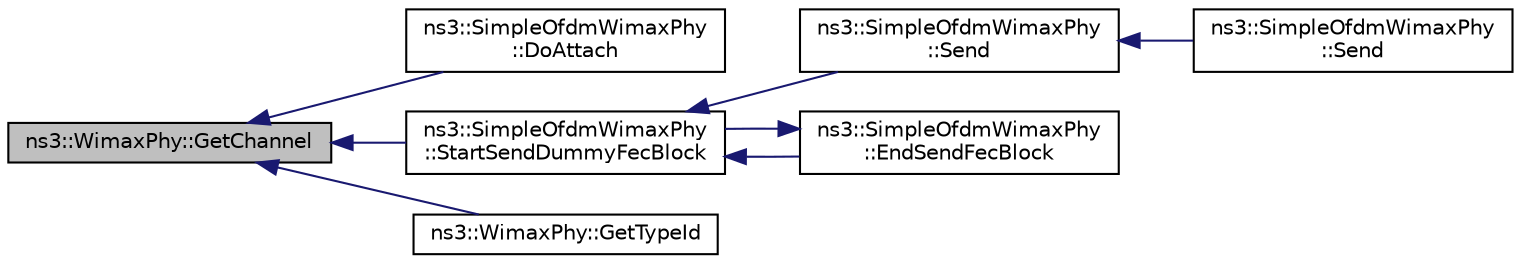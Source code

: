 digraph "ns3::WimaxPhy::GetChannel"
{
  edge [fontname="Helvetica",fontsize="10",labelfontname="Helvetica",labelfontsize="10"];
  node [fontname="Helvetica",fontsize="10",shape=record];
  rankdir="LR";
  Node1 [label="ns3::WimaxPhy::GetChannel",height=0.2,width=0.4,color="black", fillcolor="grey75", style="filled", fontcolor="black"];
  Node1 -> Node2 [dir="back",color="midnightblue",fontsize="10",style="solid"];
  Node2 [label="ns3::SimpleOfdmWimaxPhy\l::DoAttach",height=0.2,width=0.4,color="black", fillcolor="white", style="filled",URL="$d5/dba/classns3_1_1SimpleOfdmWimaxPhy.html#aae74bf4fb04134c6bd63b96f0c3ed7fb"];
  Node1 -> Node3 [dir="back",color="midnightblue",fontsize="10",style="solid"];
  Node3 [label="ns3::SimpleOfdmWimaxPhy\l::StartSendDummyFecBlock",height=0.2,width=0.4,color="black", fillcolor="white", style="filled",URL="$d5/dba/classns3_1_1SimpleOfdmWimaxPhy.html#a224ebae3cb0c6309b1d290dcfe349963"];
  Node3 -> Node4 [dir="back",color="midnightblue",fontsize="10",style="solid"];
  Node4 [label="ns3::SimpleOfdmWimaxPhy\l::Send",height=0.2,width=0.4,color="black", fillcolor="white", style="filled",URL="$d5/dba/classns3_1_1SimpleOfdmWimaxPhy.html#ac39b27e0e9ce8d571f307fcc7d40d2ad",tooltip="Sends a burst on the channel. "];
  Node4 -> Node5 [dir="back",color="midnightblue",fontsize="10",style="solid"];
  Node5 [label="ns3::SimpleOfdmWimaxPhy\l::Send",height=0.2,width=0.4,color="black", fillcolor="white", style="filled",URL="$d5/dba/classns3_1_1SimpleOfdmWimaxPhy.html#a8df8042b7b44fdf471addecf6c41f074",tooltip="Sends a burst on the channel. "];
  Node3 -> Node6 [dir="back",color="midnightblue",fontsize="10",style="solid"];
  Node6 [label="ns3::SimpleOfdmWimaxPhy\l::EndSendFecBlock",height=0.2,width=0.4,color="black", fillcolor="white", style="filled",URL="$d5/dba/classns3_1_1SimpleOfdmWimaxPhy.html#a488d6fa3a7f48b641422e790c796a742"];
  Node6 -> Node3 [dir="back",color="midnightblue",fontsize="10",style="solid"];
  Node1 -> Node7 [dir="back",color="midnightblue",fontsize="10",style="solid"];
  Node7 [label="ns3::WimaxPhy::GetTypeId",height=0.2,width=0.4,color="black", fillcolor="white", style="filled",URL="$dc/dc8/classns3_1_1WimaxPhy.html#a58a835ff9290a6eca54acba7cf6e8fac",tooltip="Get the type ID. "];
}
